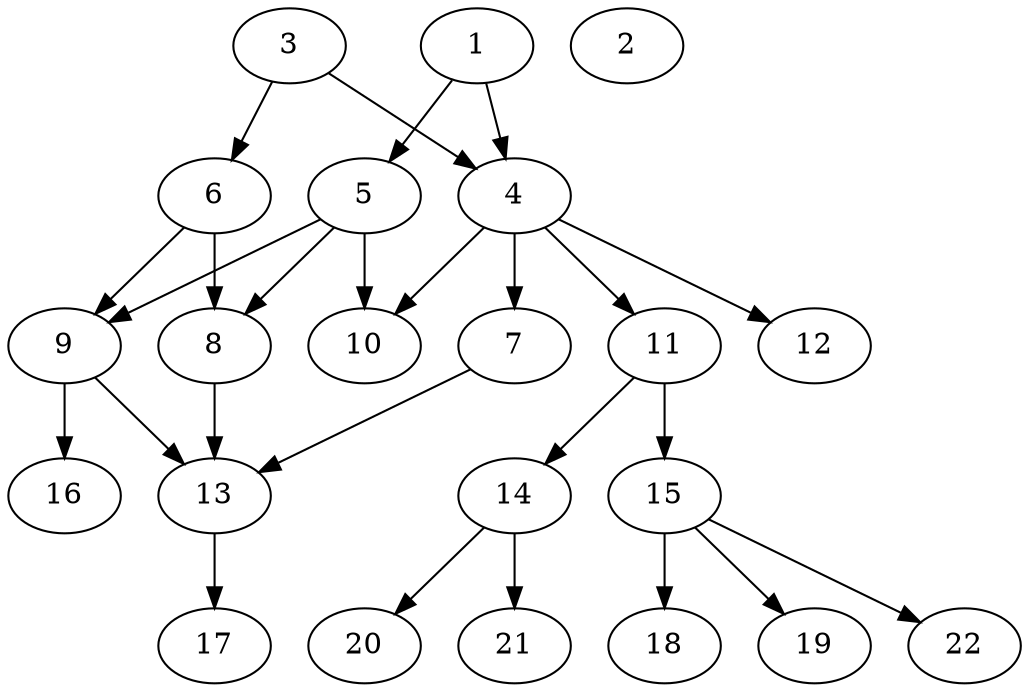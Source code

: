 // DAG (tier=2-normal, mode=compute, n=22, ccr=0.358, fat=0.525, density=0.484, regular=0.579, jump=0.184, mindata=524288, maxdata=8388608)
// DAG automatically generated by daggen at Sun Aug 24 16:33:33 2025
// /home/ermia/Project/Environments/daggen/bin/daggen --dot --ccr 0.358 --fat 0.525 --regular 0.579 --density 0.484 --jump 0.184 --mindata 524288 --maxdata 8388608 -n 22 
digraph G {
  1 [size="3838694293636536", alpha="0.14", expect_size="1919347146818268"]
  1 -> 4 [size ="2277012144128"]
  1 -> 5 [size ="2277012144128"]
  2 [size="210802951285765046272", alpha="0.10", expect_size="105401475642882523136"]
  3 [size="13841896137796018", alpha="0.06", expect_size="6920948068898009"]
  3 -> 4 [size ="350178422816768"]
  3 -> 6 [size ="350178422816768"]
  4 [size="18827191380021948", alpha="0.11", expect_size="9413595690010974"]
  4 -> 7 [size ="372528820256768"]
  4 -> 10 [size ="372528820256768"]
  4 -> 11 [size ="372528820256768"]
  4 -> 12 [size ="372528820256768"]
  5 [size="18030291491682024", alpha="0.02", expect_size="9015145745841012"]
  5 -> 8 [size ="392580822990848"]
  5 -> 9 [size ="392580822990848"]
  5 -> 10 [size ="392580822990848"]
  6 [size="28951682860208808", alpha="0.11", expect_size="14475841430104404"]
  6 -> 8 [size ="524859264204800"]
  6 -> 9 [size ="524859264204800"]
  7 [size="374164450804678787072", alpha="0.00", expect_size="187082225402339393536"]
  7 -> 13 [size ="415398574948352"]
  8 [size="33720807087669248000", alpha="0.07", expect_size="16860403543834624000"]
  8 -> 13 [size ="83500413747200"]
  9 [size="697354207973684480", alpha="0.09", expect_size="348677103986842240"]
  9 -> 13 [size ="351589009195008"]
  9 -> 16 [size ="351589009195008"]
  10 [size="206470505638147040", alpha="0.10", expect_size="103235252819073520"]
  11 [size="405963626755347008", alpha="0.09", expect_size="202981813377673504"]
  11 -> 14 [size ="269494299656192"]
  11 -> 15 [size ="269494299656192"]
  12 [size="10911268096551419904", alpha="0.01", expect_size="5455634048275709952"]
  13 [size="7341562395631812608", alpha="0.03", expect_size="3670781197815906304"]
  13 -> 17 [size ="30219155013632"]
  14 [size="7474028614024976", alpha="0.14", expect_size="3737014307012488"]
  14 -> 20 [size ="395109887639552"]
  14 -> 21 [size ="395109887639552"]
  15 [size="255160516733007036416", alpha="0.02", expect_size="127580258366503518208"]
  15 -> 18 [size ="321834281074688"]
  15 -> 19 [size ="321834281074688"]
  15 -> 22 [size ="321834281074688"]
  16 [size="162676911115950096384", alpha="0.08", expect_size="81338455557975048192"]
  17 [size="37499878969071256", alpha="0.18", expect_size="18749939484535628"]
  18 [size="11783662801045462", alpha="0.05", expect_size="5891831400522731"]
  19 [size="22994687358289313792", alpha="0.10", expect_size="11497343679144656896"]
  20 [size="251103922158823276544", alpha="0.18", expect_size="125551961079411638272"]
  21 [size="738657565272243200", alpha="0.12", expect_size="369328782636121600"]
  22 [size="439353165247756107776", alpha="0.13", expect_size="219676582623878053888"]
}